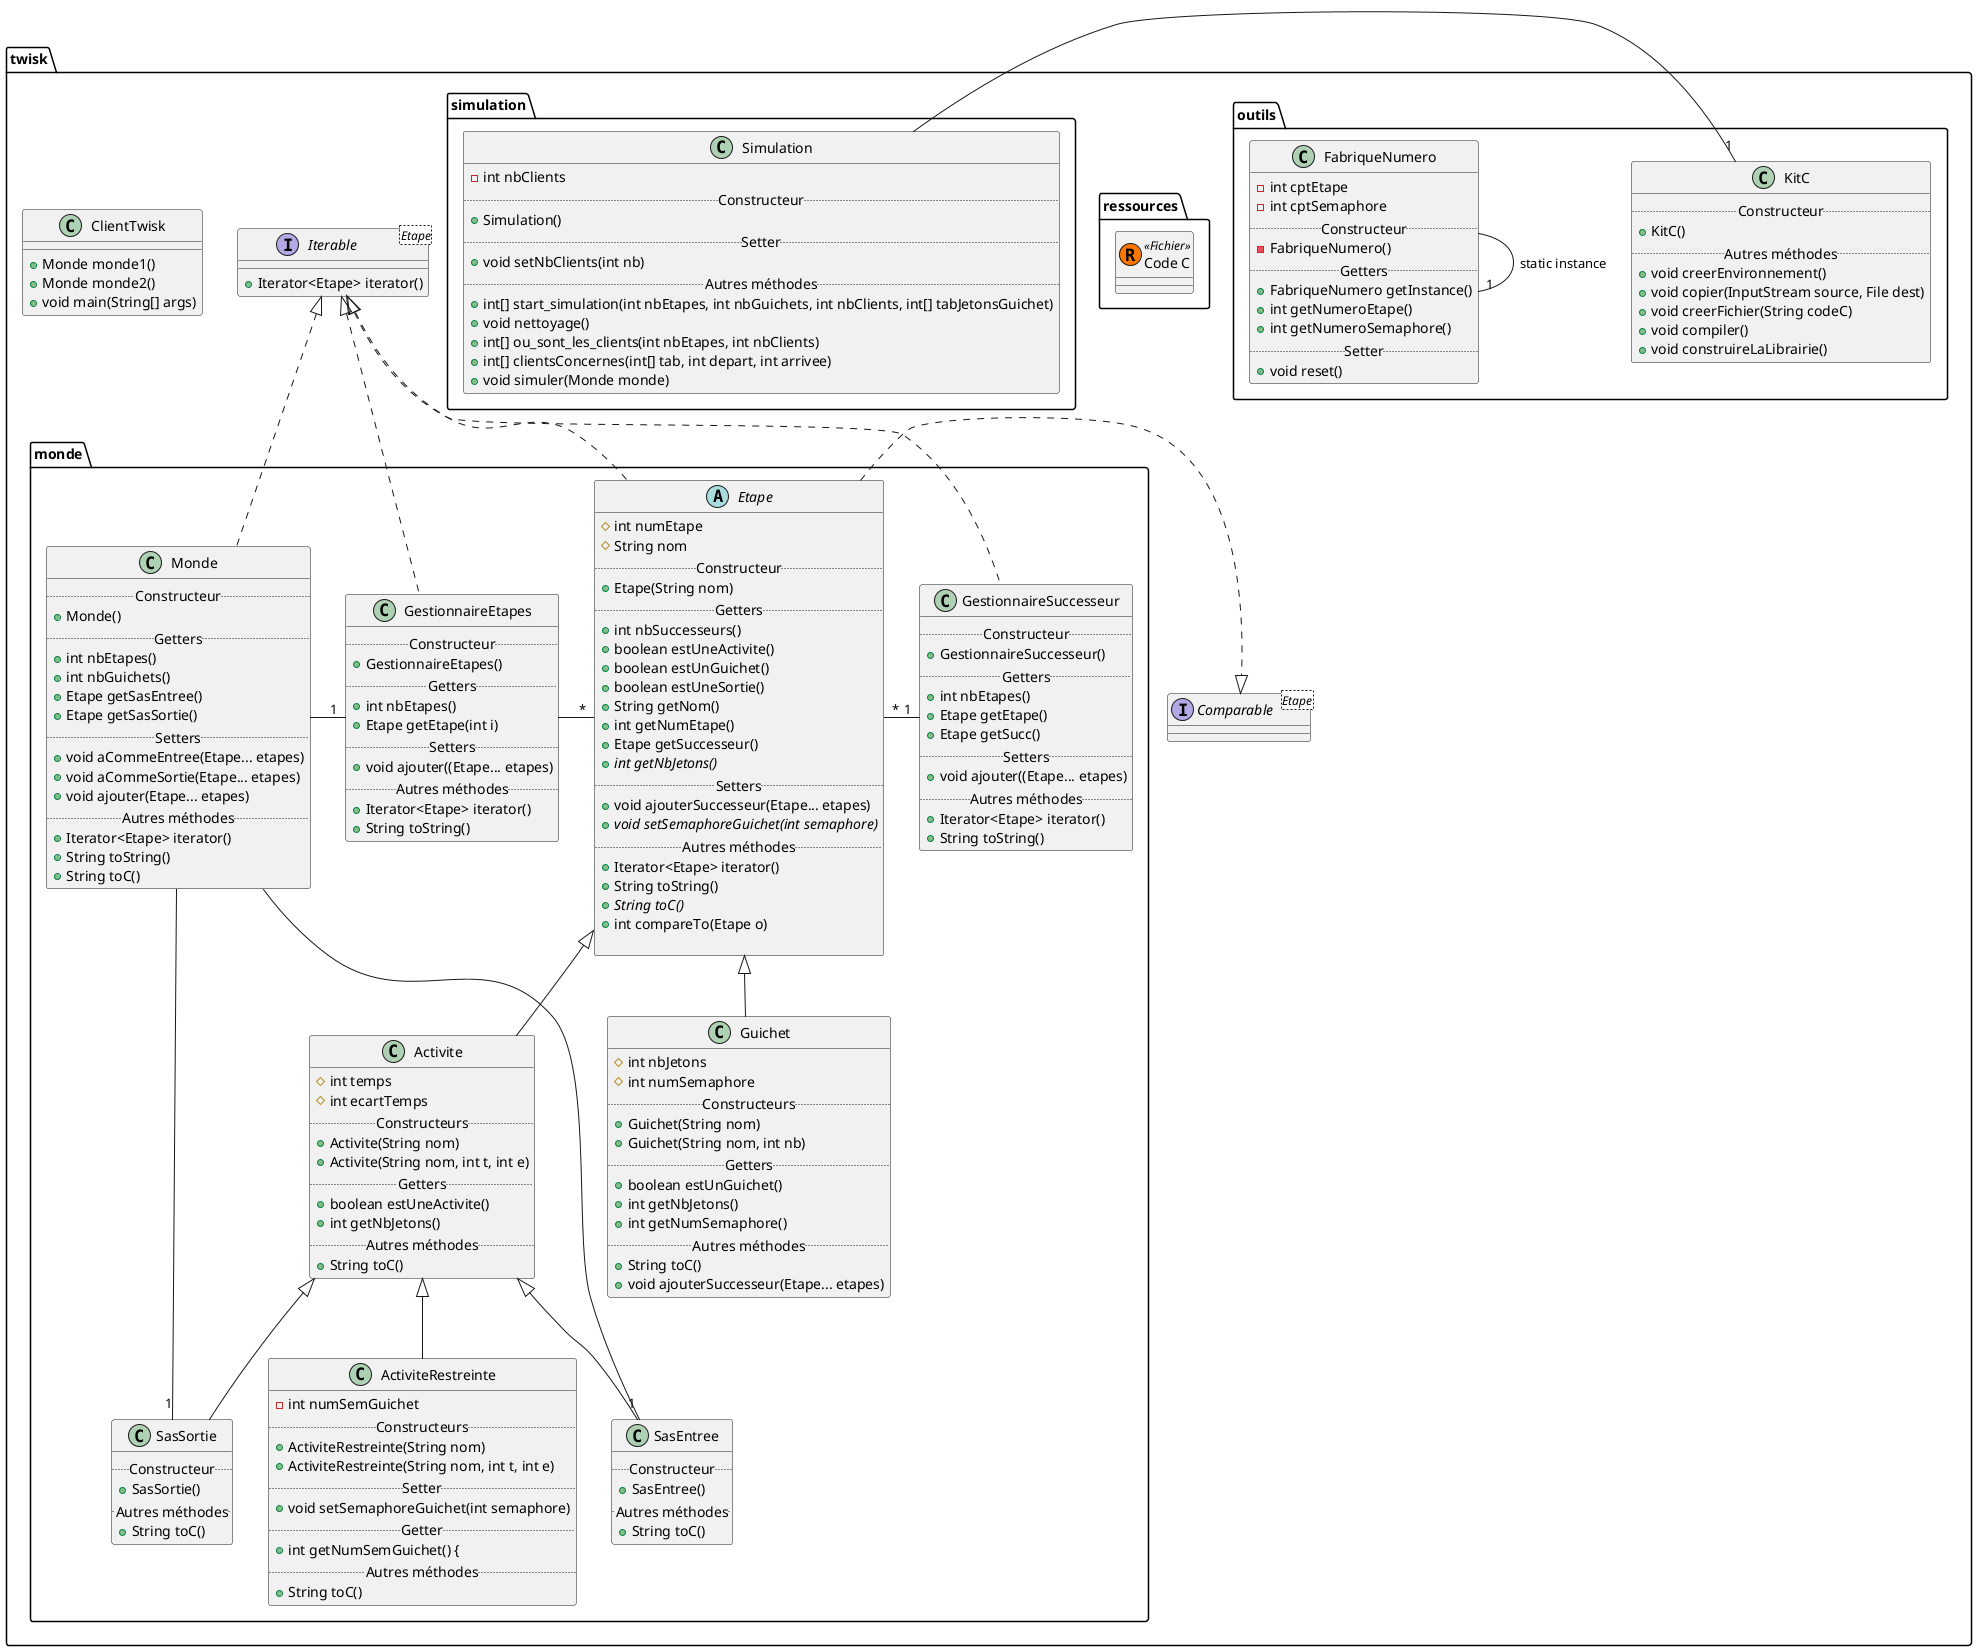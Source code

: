 @startuml
package twisk {
    class ClientTwisk {
        + Monde monde1()
        + Monde monde2()
        + void main(String[] args)
    }

    interface Iterable<Etape> {
        + Iterator<Etape> iterator()
    }

    interface Comparable<Etape>{
    }

    package monde {
        abstract class Etape {
            # int numEtape
            # String nom
            .. Constructeur ..
            + Etape(String nom)
            .. Getters ..
            + int nbSuccesseurs()
            + boolean estUneActivite()
            + boolean estUnGuichet()
            + boolean estUneSortie()
            + String getNom()
            + int getNumEtape()
            + Etape getSuccesseur()
            + {abstract} int getNbJetons()
            .. Setters ..
            + void ajouterSuccesseur(Etape... etapes)
            + {abstract} void setSemaphoreGuichet(int semaphore)
            .. Autres méthodes ..
            + Iterator<Etape> iterator()
            + String toString()
            + {abstract} String toC()
            + int compareTo(Etape o)

        }

        class Activite {
            # int temps
            # int ecartTemps
            .. Constructeurs ..
            + Activite(String nom)
            + Activite(String nom, int t, int e)
            .. Getters ..
            + boolean estUneActivite()
            + int getNbJetons()
            .. Autres méthodes ..
            + String toC()
        }

        class ActiviteRestreinte {
            - int numSemGuichet
            .. Constructeurs ..
            + ActiviteRestreinte(String nom)
            + ActiviteRestreinte(String nom, int t, int e)
            .. Setter ..
            + void setSemaphoreGuichet(int semaphore)
            .. Getter ..
            + int getNumSemGuichet() {
            .. Autres méthodes ..
            + String toC()
        }

        class GestionnaireEtapes {
            .. Constructeur ..
            + GestionnaireEtapes()
            .. Getters ..
            + int nbEtapes()
            + Etape getEtape(int i)
            .. Setters ..
            + void ajouter((Etape... etapes)
            .. Autres méthodes ..
            + Iterator<Etape> iterator()
            + String toString()
        }

        class GestionnaireSuccesseur {
            .. Constructeur ..
            + GestionnaireSuccesseur()
            .. Getters ..
            + int nbEtapes()
            + Etape getEtape()
            + Etape getSucc()
            .. Setters ..
            + void ajouter((Etape... etapes)
            .. Autres méthodes ..
            + Iterator<Etape> iterator()
            + String toString()
        }

        class Guichet {
            # int nbJetons
            # int numSemaphore
            .. Constructeurs ..
            + Guichet(String nom)
            + Guichet(String nom, int nb)
            .. Getters ..
            + boolean estUnGuichet()
            + int getNbJetons()
            + int getNumSemaphore()
            .. Autres méthodes ..
            + String toC()
            + void ajouterSuccesseur(Etape... etapes)
        }

        class Monde {
            .. Constructeur ..
            + Monde()
            .. Getters ..
            + int nbEtapes()
            + int nbGuichets()
            + Etape getSasEntree()
            + Etape getSasSortie()
            .. Setters ..
            + void aCommeEntree(Etape... etapes)
            + void aCommeSortie(Etape... etapes)
            + void ajouter(Etape... etapes)
            .. Autres méthodes ..
            + Iterator<Etape> iterator()
            + String toString()
            + String toC()
        }

        class SasEntree {
            .. Constructeur ..
            + SasEntree()
            .. Autres méthodes ..
            + String toC()
        }

        class SasSortie {
            .. Constructeur ..
            + SasSortie()
            .. Autres méthodes ..
            + String toC()
        }
    }

    package outils {
        class FabriqueNumero {
            - int cptEtape
            - int cptSemaphore
            .. Constructeur ..
            - FabriqueNumero()
            .. Getters ..
            + FabriqueNumero getInstance()
            + int getNumeroEtape()
            + int getNumeroSemaphore()
            .. Setter ..
            + void reset()
        }

        class KitC {
            .. Constructeur ..
            + KitC()
            .. Autres méthodes ..
            + void creerEnvironnement()
            + void copier(InputStream source, File dest)
            + void creerFichier(String codeC)
            + void compiler()
            + void construireLaLibrairie()
        }
    }

    package ressources {
        class "Code C" << (R,#FF7700) Fichier >>
    }

    package simulation {
        class Simulation {
            - int nbClients
            .. Constructeur ..
            + Simulation()
            .. Setter ..
            + void setNbClients(int nb)
            .. Autres méthodes ..
            + int[] start_simulation(int nbEtapes, int nbGuichets, int nbClients, int[] tabJetonsGuichet)
            + void nettoyage()
            + int[] ou_sont_les_clients(int nbEtapes, int nbClients)
            + int[] clientsConcernes(int[] tab, int depart, int arrivee)
            + void simuler(Monde monde)
        }
    }
}

FabriqueNumero --"1" FabriqueNumero : static instance
Simulation -right--"1" KitC
Etape .up.|> Iterable
Activite -up-|> Etape
ActiviteRestreinte -up-|> Activite
GestionnaireEtapes .up.|> Iterable
GestionnaireSuccesseur .up.|> Iterable
Guichet -up-|> Etape
Monde .up.|> Iterable
SasEntree -up-|> Activite
SasSortie -up-|> Activite
SasSortie "1"-up-- Monde
SasEntree "1"-up-- Monde
Monde -right--"1"GestionnaireEtapes
GestionnaireEtapes -left--"*" Etape
GestionnaireSuccesseur "1"-right--"*" Etape
Etape .right.|> Comparable
@enduml
